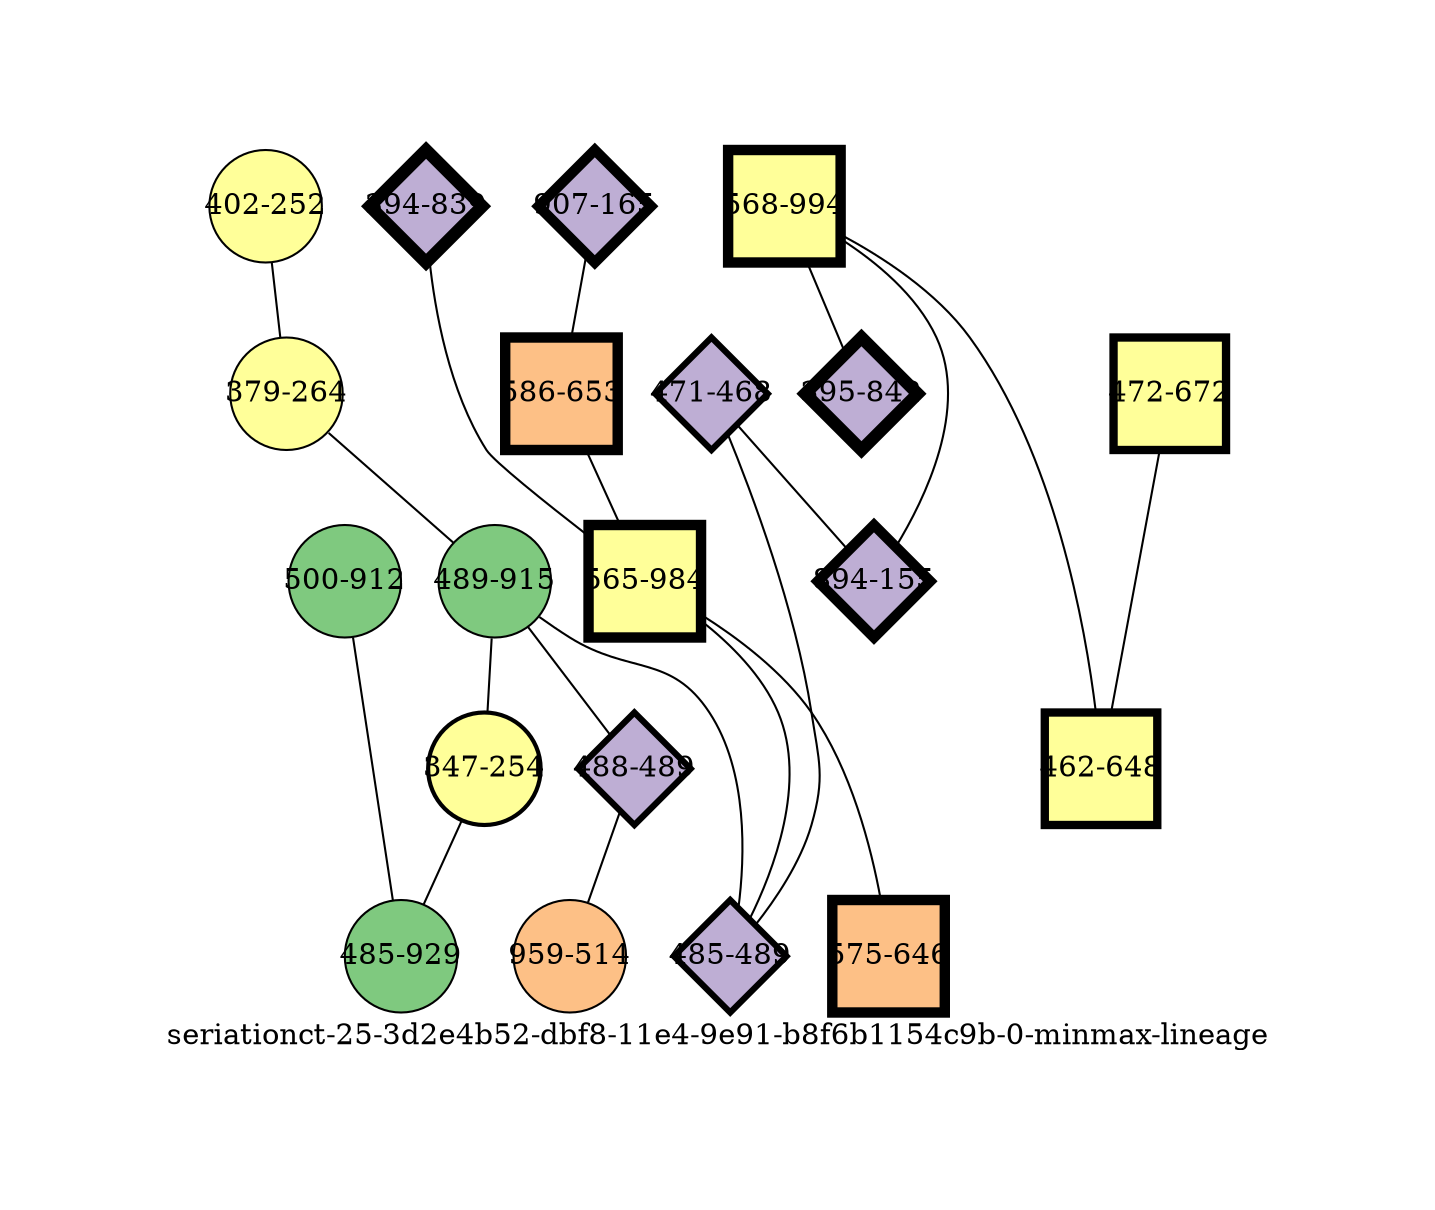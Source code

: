 strict graph "seriationct-25-3d2e4b52-dbf8-11e4-9e91-b8f6b1154c9b-0-minmax-lineage" {
labelloc=b;
ratio=auto;
pad="1.0";
label="seriationct-25-3d2e4b52-dbf8-11e4-9e91-b8f6b1154c9b-0-minmax-lineage";
node [width="0.75", style=filled, fixedsize=true, height="0.75", shape=circle, label=""];
0 [xCoordinate="468.0", appears_in_slice=3, yCoordinate="471.0", colorscheme=accent6, lineage_id=2, short_label="471-468", label="471-468", shape=diamond, cluster_id=1, fillcolor=2, size="500.0", id=17, penwidth="3.0"];
1 [xCoordinate="912.0", appears_in_slice=1, yCoordinate="500.0", colorscheme=accent6, lineage_id=0, short_label="500-912", label="500-912", shape=circle, cluster_id=0, fillcolor=1, size="500.0", id=3, penwidth="1.0"];
2 [xCoordinate="252.0", appears_in_slice=1, yCoordinate="402.0", colorscheme=accent6, lineage_id=0, short_label="402-252", label="402-252", shape=circle, cluster_id=3, fillcolor=4, size="500.0", id=11, penwidth="1.0"];
3 [xCoordinate="165.0", appears_in_slice=5, yCoordinate="907.0", colorscheme=accent6, lineage_id=2, short_label="907-165", label="907-165", shape=diamond, cluster_id=1, fillcolor=2, size="500.0", id=2, penwidth="5.0"];
4 [xCoordinate="264.0", appears_in_slice=1, yCoordinate="379.0", colorscheme=accent6, lineage_id=0, short_label="379-264", label="379-264", shape=circle, cluster_id=3, fillcolor=4, size="500.0", id=10, penwidth="1.0"];
5 [xCoordinate="915.0", appears_in_slice=1, yCoordinate="489.0", colorscheme=accent6, lineage_id=0, short_label="489-915", label="489-915", shape=circle, cluster_id=0, fillcolor=1, size="500.0", id=4, penwidth="1.0"];
6 [xCoordinate="994.0", appears_in_slice=5, yCoordinate="568.0", colorscheme=accent6, lineage_id=1, short_label="568-994", label="568-994", shape=square, cluster_id=3, fillcolor=4, size="500.0", id=13, penwidth="5.0"];
7 [xCoordinate="839.0", appears_in_slice=6, yCoordinate="394.0", colorscheme=accent6, lineage_id=2, short_label="394-839", label="394-839", shape=diamond, cluster_id=1, fillcolor=2, size="500.0", id=6, penwidth="6.0"];
8 [xCoordinate="653.0", appears_in_slice=5, yCoordinate="586.0", colorscheme=accent6, lineage_id=1, short_label="586-653", label="586-653", shape=square, cluster_id=2, fillcolor=3, size="500.0", id=7, penwidth="5.0"];
9 [xCoordinate="984.0", appears_in_slice=5, yCoordinate="565.0", colorscheme=accent6, lineage_id=1, short_label="565-984", label="565-984", shape=square, cluster_id=3, fillcolor=4, size="500.0", id=8, penwidth="5.0"];
10 [xCoordinate="489.0", appears_in_slice=3, yCoordinate="485.0", colorscheme=accent6, lineage_id=2, short_label="485-489", label="485-489", shape=diamond, cluster_id=1, fillcolor=2, size="500.0", id=9, penwidth="3.0"];
11 [xCoordinate="672.0", appears_in_slice=4, yCoordinate="472.0", colorscheme=accent6, lineage_id=1, short_label="472-672", label="472-672", shape=square, cluster_id=3, fillcolor=4, size="500.0", id=16, penwidth="4.0"];
12 [xCoordinate="254.0", appears_in_slice=2, yCoordinate="347.0", colorscheme=accent6, lineage_id=0, short_label="347-254", label="347-254", shape=circle, cluster_id=3, fillcolor=4, size="500.0", id=0, penwidth="2.0"];
13 [xCoordinate="929.0", appears_in_slice=1, yCoordinate="485.0", colorscheme=accent6, lineage_id=0, short_label="485-929", label="485-929", shape=circle, cluster_id=0, fillcolor=1, size="500.0", id=12, penwidth="1.0"];
14 [xCoordinate="155.0", appears_in_slice=5, yCoordinate="894.0", colorscheme=accent6, lineage_id=2, short_label="894-155", label="894-155", shape=diamond, cluster_id=1, fillcolor=2, size="500.0", id=1, penwidth="5.0"];
15 [xCoordinate="489.0", appears_in_slice=3, yCoordinate="488.0", colorscheme=accent6, lineage_id=2, short_label="488-489", label="488-489", shape=diamond, cluster_id=1, fillcolor=2, size="500.0", id=14, penwidth="3.0"];
16 [xCoordinate="842.0", appears_in_slice=6, yCoordinate="395.0", colorscheme=accent6, lineage_id=2, short_label="395-842", label="395-842", shape=diamond, cluster_id=1, fillcolor=2, size="500.0", id=5, penwidth="6.0"];
17 [xCoordinate="514.0", appears_in_slice=1, yCoordinate="959.0", colorscheme=accent6, lineage_id=0, short_label="959-514", label="959-514", shape=circle, cluster_id=2, fillcolor=3, size="500.0", id=15, penwidth="1.0"];
18 [xCoordinate="648.0", appears_in_slice=4, yCoordinate="462.0", colorscheme=accent6, lineage_id=1, short_label="462-648", label="462-648", shape=square, cluster_id=3, fillcolor=4, size="500.0", id=18, penwidth="4.0"];
19 [xCoordinate="646.0", appears_in_slice=5, yCoordinate="575.0", colorscheme=accent6, lineage_id=1, short_label="575-646", label="575-646", shape=square, cluster_id=2, fillcolor=3, size="500.0", id=19, penwidth="5.0"];
0 -- 10  [inverseweight="19.4920293896", weight="0.0513030213535"];
0 -- 14  [inverseweight="2.85244310838", weight="0.350576667792"];
1 -- 13  [inverseweight="10.8747057073", weight="0.0919565114606"];
2 -- 4  [inverseweight="25.9937622455", weight="0.0384707681233"];
3 -- 8  [inverseweight="29.3610109757", weight="0.0340587727319"];
4 -- 5  [inverseweight="1.43007818222", weight="0.699262468605"];
5 -- 10  [inverseweight="1.59807222565", weight="0.625753945253"];
5 -- 12  [inverseweight="3.47356258985", weight="0.287888867447"];
5 -- 15  [inverseweight="2.70013987087", weight="0.370351184688"];
6 -- 16  [inverseweight="3.42755310692", weight="0.291753320461"];
6 -- 18  [inverseweight="3.52813259073", weight="0.283436059809"];
6 -- 14  [inverseweight="18.9252791026", weight="0.0528393792545"];
7 -- 9  [inverseweight="1.54611407183", weight="0.64678280744"];
8 -- 9  [inverseweight="2.13414237407", weight="0.468572299651"];
9 -- 10  [inverseweight="1.31281084477", weight="0.761724359595"];
9 -- 19  [inverseweight="1.2477482864", weight="0.801443697336"];
11 -- 18  [inverseweight="13.2967437602", weight="0.0752063827079"];
12 -- 13  [inverseweight="2.94760907335", weight="0.339258013907"];
15 -- 17  [inverseweight="3.34944946274", weight="0.298556527311"];
}
